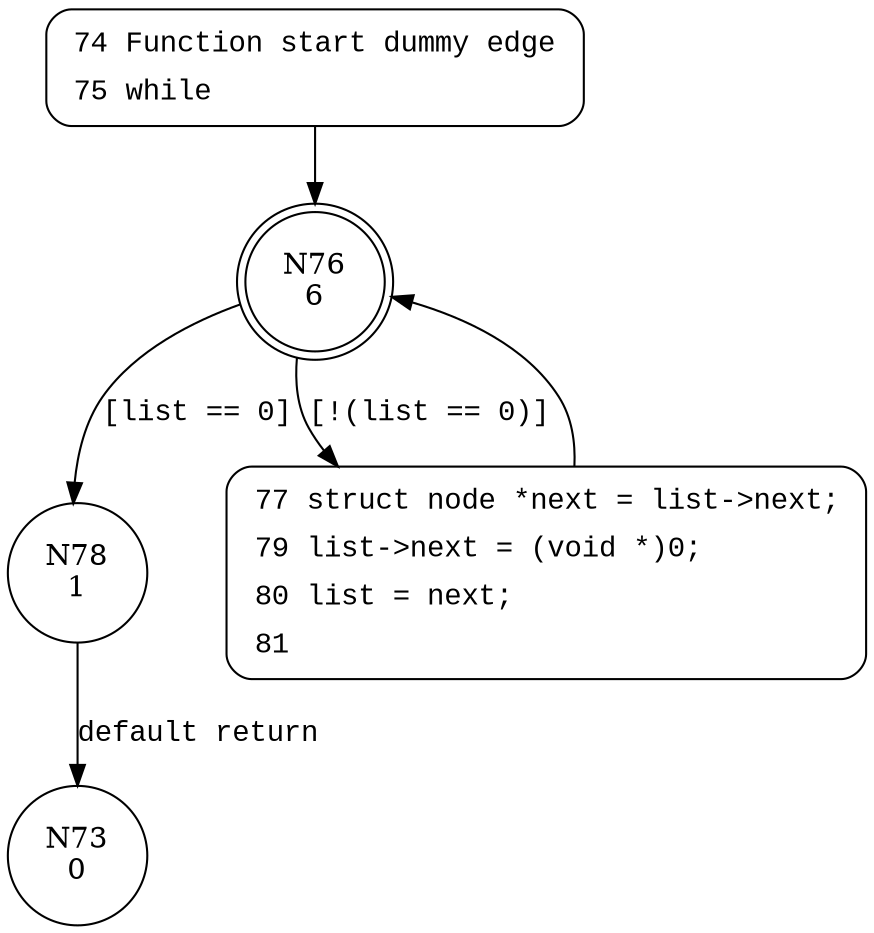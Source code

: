 digraph remove_fw_link {
76 [shape="doublecircle" label="N76\n6"]
78 [shape="circle" label="N78\n1"]
77 [shape="circle" label="N77\n5"]
73 [shape="circle" label="N73\n0"]
74 [style="filled,bold" penwidth="1" fillcolor="white" fontname="Courier New" shape="Mrecord" label=<<table border="0" cellborder="0" cellpadding="3" bgcolor="white"><tr><td align="right">74</td><td align="left">Function start dummy edge</td></tr><tr><td align="right">75</td><td align="left">while</td></tr></table>>]
74 -> 76[label=""]
77 [style="filled,bold" penwidth="1" fillcolor="white" fontname="Courier New" shape="Mrecord" label=<<table border="0" cellborder="0" cellpadding="3" bgcolor="white"><tr><td align="right">77</td><td align="left">struct node *next = list-&gt;next;</td></tr><tr><td align="right">79</td><td align="left">list-&gt;next = (void *)0;</td></tr><tr><td align="right">80</td><td align="left">list = next;</td></tr><tr><td align="right">81</td><td align="left"></td></tr></table>>]
77 -> 76[label=""]
76 -> 78 [label="[list == 0]" fontname="Courier New"]
76 -> 77 [label="[!(list == 0)]" fontname="Courier New"]
78 -> 73 [label="default return" fontname="Courier New"]
}